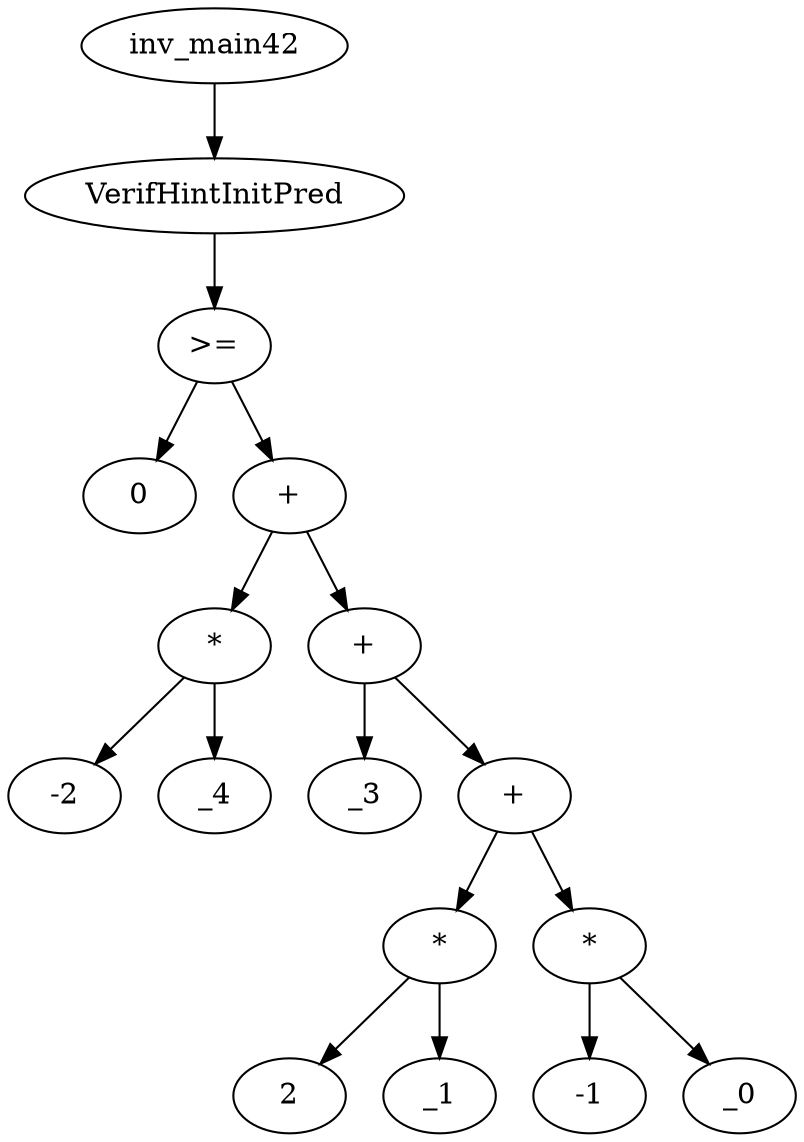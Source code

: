 digraph dag {
0 [label="inv_main42"];
1 [label="VerifHintInitPred"];
2 [label=">="];
3 [label="0"];
4 [label="+"];
5 [label="*"];
6 [label="-2"];
7 [label="_4"];
8 [label="+"];
9 [label="_3"];
10 [label="+"];
11 [label="*"];
12 [label="2"];
13 [label="_1"];
14 [label="*"];
15 [label="-1"];
16 [label="_0"];
0->1
1->2
2->4
2 -> 3
4->5
4 -> 8
5->7
5 -> 6
8->10
8 -> 9
10->11
10 -> 14
11->13
11 -> 12
14->16
14 -> 15
}
